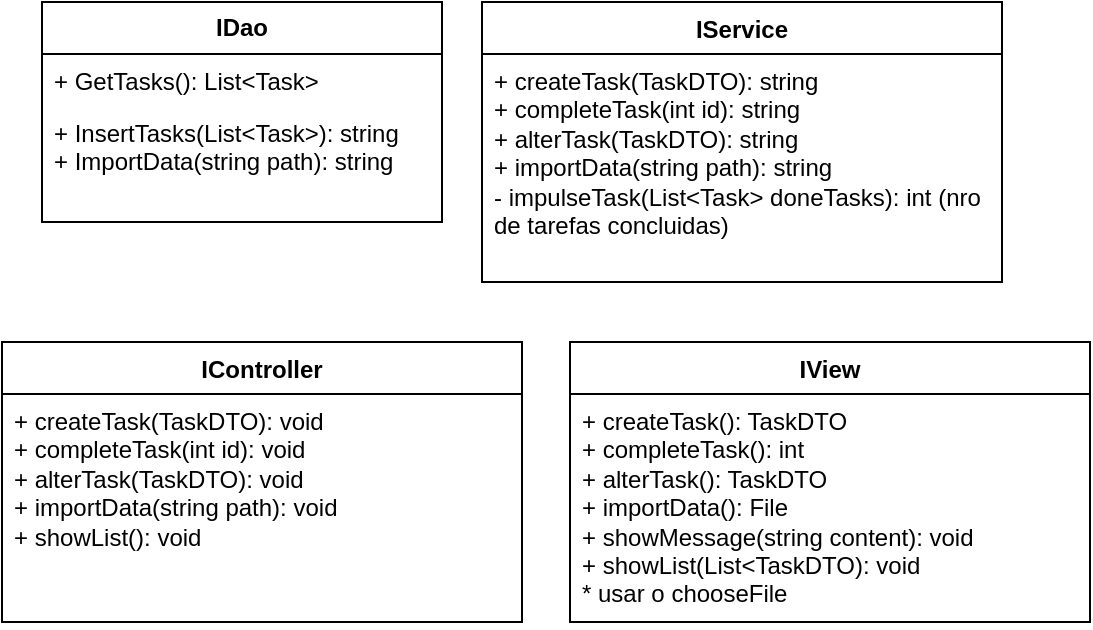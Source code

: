 <mxfile version="24.6.4" type="device">
  <diagram id="C5RBs43oDa-KdzZeNtuy" name="Page-1">
    <mxGraphModel dx="819" dy="431" grid="1" gridSize="10" guides="1" tooltips="1" connect="1" arrows="1" fold="1" page="1" pageScale="1" pageWidth="827" pageHeight="1169" math="0" shadow="0">
      <root>
        <mxCell id="WIyWlLk6GJQsqaUBKTNV-0" />
        <mxCell id="WIyWlLk6GJQsqaUBKTNV-1" parent="WIyWlLk6GJQsqaUBKTNV-0" />
        <mxCell id="NlmSXj15ajXOF9AE6fdE-0" value="&lt;b&gt;IDao&lt;/b&gt;" style="swimlane;fontStyle=0;childLayout=stackLayout;horizontal=1;startSize=26;fillColor=none;horizontalStack=0;resizeParent=1;resizeParentMax=0;resizeLast=0;collapsible=1;marginBottom=0;whiteSpace=wrap;html=1;" vertex="1" parent="WIyWlLk6GJQsqaUBKTNV-1">
          <mxGeometry x="20" y="100" width="200" height="110" as="geometry" />
        </mxCell>
        <mxCell id="NlmSXj15ajXOF9AE6fdE-1" value="+ GetTasks(): List&amp;lt;Task&amp;gt;" style="text;strokeColor=none;fillColor=none;align=left;verticalAlign=top;spacingLeft=4;spacingRight=4;overflow=hidden;rotatable=0;points=[[0,0.5],[1,0.5]];portConstraint=eastwest;whiteSpace=wrap;html=1;" vertex="1" parent="NlmSXj15ajXOF9AE6fdE-0">
          <mxGeometry y="26" width="200" height="26" as="geometry" />
        </mxCell>
        <mxCell id="NlmSXj15ajXOF9AE6fdE-2" value="&lt;div&gt;+ InsertTasks(List&amp;lt;Task&amp;gt;): string&lt;/div&gt;&lt;div&gt;+ ImportData(string path): string&lt;/div&gt;" style="text;strokeColor=none;fillColor=none;align=left;verticalAlign=top;spacingLeft=4;spacingRight=4;overflow=hidden;rotatable=0;points=[[0,0.5],[1,0.5]];portConstraint=eastwest;whiteSpace=wrap;html=1;" vertex="1" parent="NlmSXj15ajXOF9AE6fdE-0">
          <mxGeometry y="52" width="200" height="58" as="geometry" />
        </mxCell>
        <mxCell id="NlmSXj15ajXOF9AE6fdE-7" value="IService" style="swimlane;fontStyle=1;align=center;verticalAlign=top;childLayout=stackLayout;horizontal=1;startSize=26;horizontalStack=0;resizeParent=1;resizeParentMax=0;resizeLast=0;collapsible=1;marginBottom=0;whiteSpace=wrap;html=1;" vertex="1" parent="WIyWlLk6GJQsqaUBKTNV-1">
          <mxGeometry x="240" y="100" width="260" height="140" as="geometry" />
        </mxCell>
        <mxCell id="NlmSXj15ajXOF9AE6fdE-8" value="&lt;div&gt;+ createTask(TaskDTO): string&lt;/div&gt;&lt;div&gt;+ completeTask(int id): string&lt;/div&gt;&lt;div&gt;+ alterTask(TaskDTO): string&lt;/div&gt;&lt;div&gt;+ importData(string path): string&lt;br&gt;&lt;/div&gt;&lt;div&gt;- impulseTask(List&amp;lt;Task&amp;gt; doneTasks): int (nro de tarefas concluidas)&lt;/div&gt;" style="text;strokeColor=none;fillColor=none;align=left;verticalAlign=top;spacingLeft=4;spacingRight=4;overflow=hidden;rotatable=0;points=[[0,0.5],[1,0.5]];portConstraint=eastwest;whiteSpace=wrap;html=1;" vertex="1" parent="NlmSXj15ajXOF9AE6fdE-7">
          <mxGeometry y="26" width="260" height="114" as="geometry" />
        </mxCell>
        <mxCell id="NlmSXj15ajXOF9AE6fdE-12" value="IController" style="swimlane;fontStyle=1;align=center;verticalAlign=top;childLayout=stackLayout;horizontal=1;startSize=26;horizontalStack=0;resizeParent=1;resizeParentMax=0;resizeLast=0;collapsible=1;marginBottom=0;whiteSpace=wrap;html=1;" vertex="1" parent="WIyWlLk6GJQsqaUBKTNV-1">
          <mxGeometry y="270" width="260" height="140" as="geometry" />
        </mxCell>
        <mxCell id="NlmSXj15ajXOF9AE6fdE-13" value="&lt;div&gt;+ createTask(TaskDTO): void&lt;/div&gt;&lt;div&gt;+ completeTask(int id): void&lt;/div&gt;&lt;div&gt;+ alterTask(TaskDTO): void&lt;/div&gt;&lt;div&gt;+ importData(string path): void&lt;br&gt;&lt;/div&gt;&lt;div&gt;+ showList(): void&lt;br&gt;&lt;/div&gt;&lt;div&gt;&lt;br&gt;&lt;/div&gt;" style="text;strokeColor=none;fillColor=none;align=left;verticalAlign=top;spacingLeft=4;spacingRight=4;overflow=hidden;rotatable=0;points=[[0,0.5],[1,0.5]];portConstraint=eastwest;whiteSpace=wrap;html=1;" vertex="1" parent="NlmSXj15ajXOF9AE6fdE-12">
          <mxGeometry y="26" width="260" height="114" as="geometry" />
        </mxCell>
        <mxCell id="NlmSXj15ajXOF9AE6fdE-14" value="IView" style="swimlane;fontStyle=1;align=center;verticalAlign=top;childLayout=stackLayout;horizontal=1;startSize=26;horizontalStack=0;resizeParent=1;resizeParentMax=0;resizeLast=0;collapsible=1;marginBottom=0;whiteSpace=wrap;html=1;" vertex="1" parent="WIyWlLk6GJQsqaUBKTNV-1">
          <mxGeometry x="284" y="270" width="260" height="140" as="geometry" />
        </mxCell>
        <mxCell id="NlmSXj15ajXOF9AE6fdE-15" value="&lt;div&gt;+ createTask(): TaskDTO&lt;/div&gt;&lt;div&gt;+ completeTask(): int &lt;br&gt;&lt;/div&gt;&lt;div&gt;+ alterTask(): TaskDTO&lt;br&gt;&lt;/div&gt;&lt;div&gt;+ importData(): File&lt;/div&gt;&lt;div&gt;+ showMessage(string content): void&lt;/div&gt;&lt;div&gt;+ showList(List&amp;lt;TaskDTO): void&lt;/div&gt;&lt;div&gt;* usar o chooseFile&lt;br&gt;&lt;/div&gt;" style="text;strokeColor=none;fillColor=none;align=left;verticalAlign=top;spacingLeft=4;spacingRight=4;overflow=hidden;rotatable=0;points=[[0,0.5],[1,0.5]];portConstraint=eastwest;whiteSpace=wrap;html=1;" vertex="1" parent="NlmSXj15ajXOF9AE6fdE-14">
          <mxGeometry y="26" width="260" height="114" as="geometry" />
        </mxCell>
      </root>
    </mxGraphModel>
  </diagram>
</mxfile>
